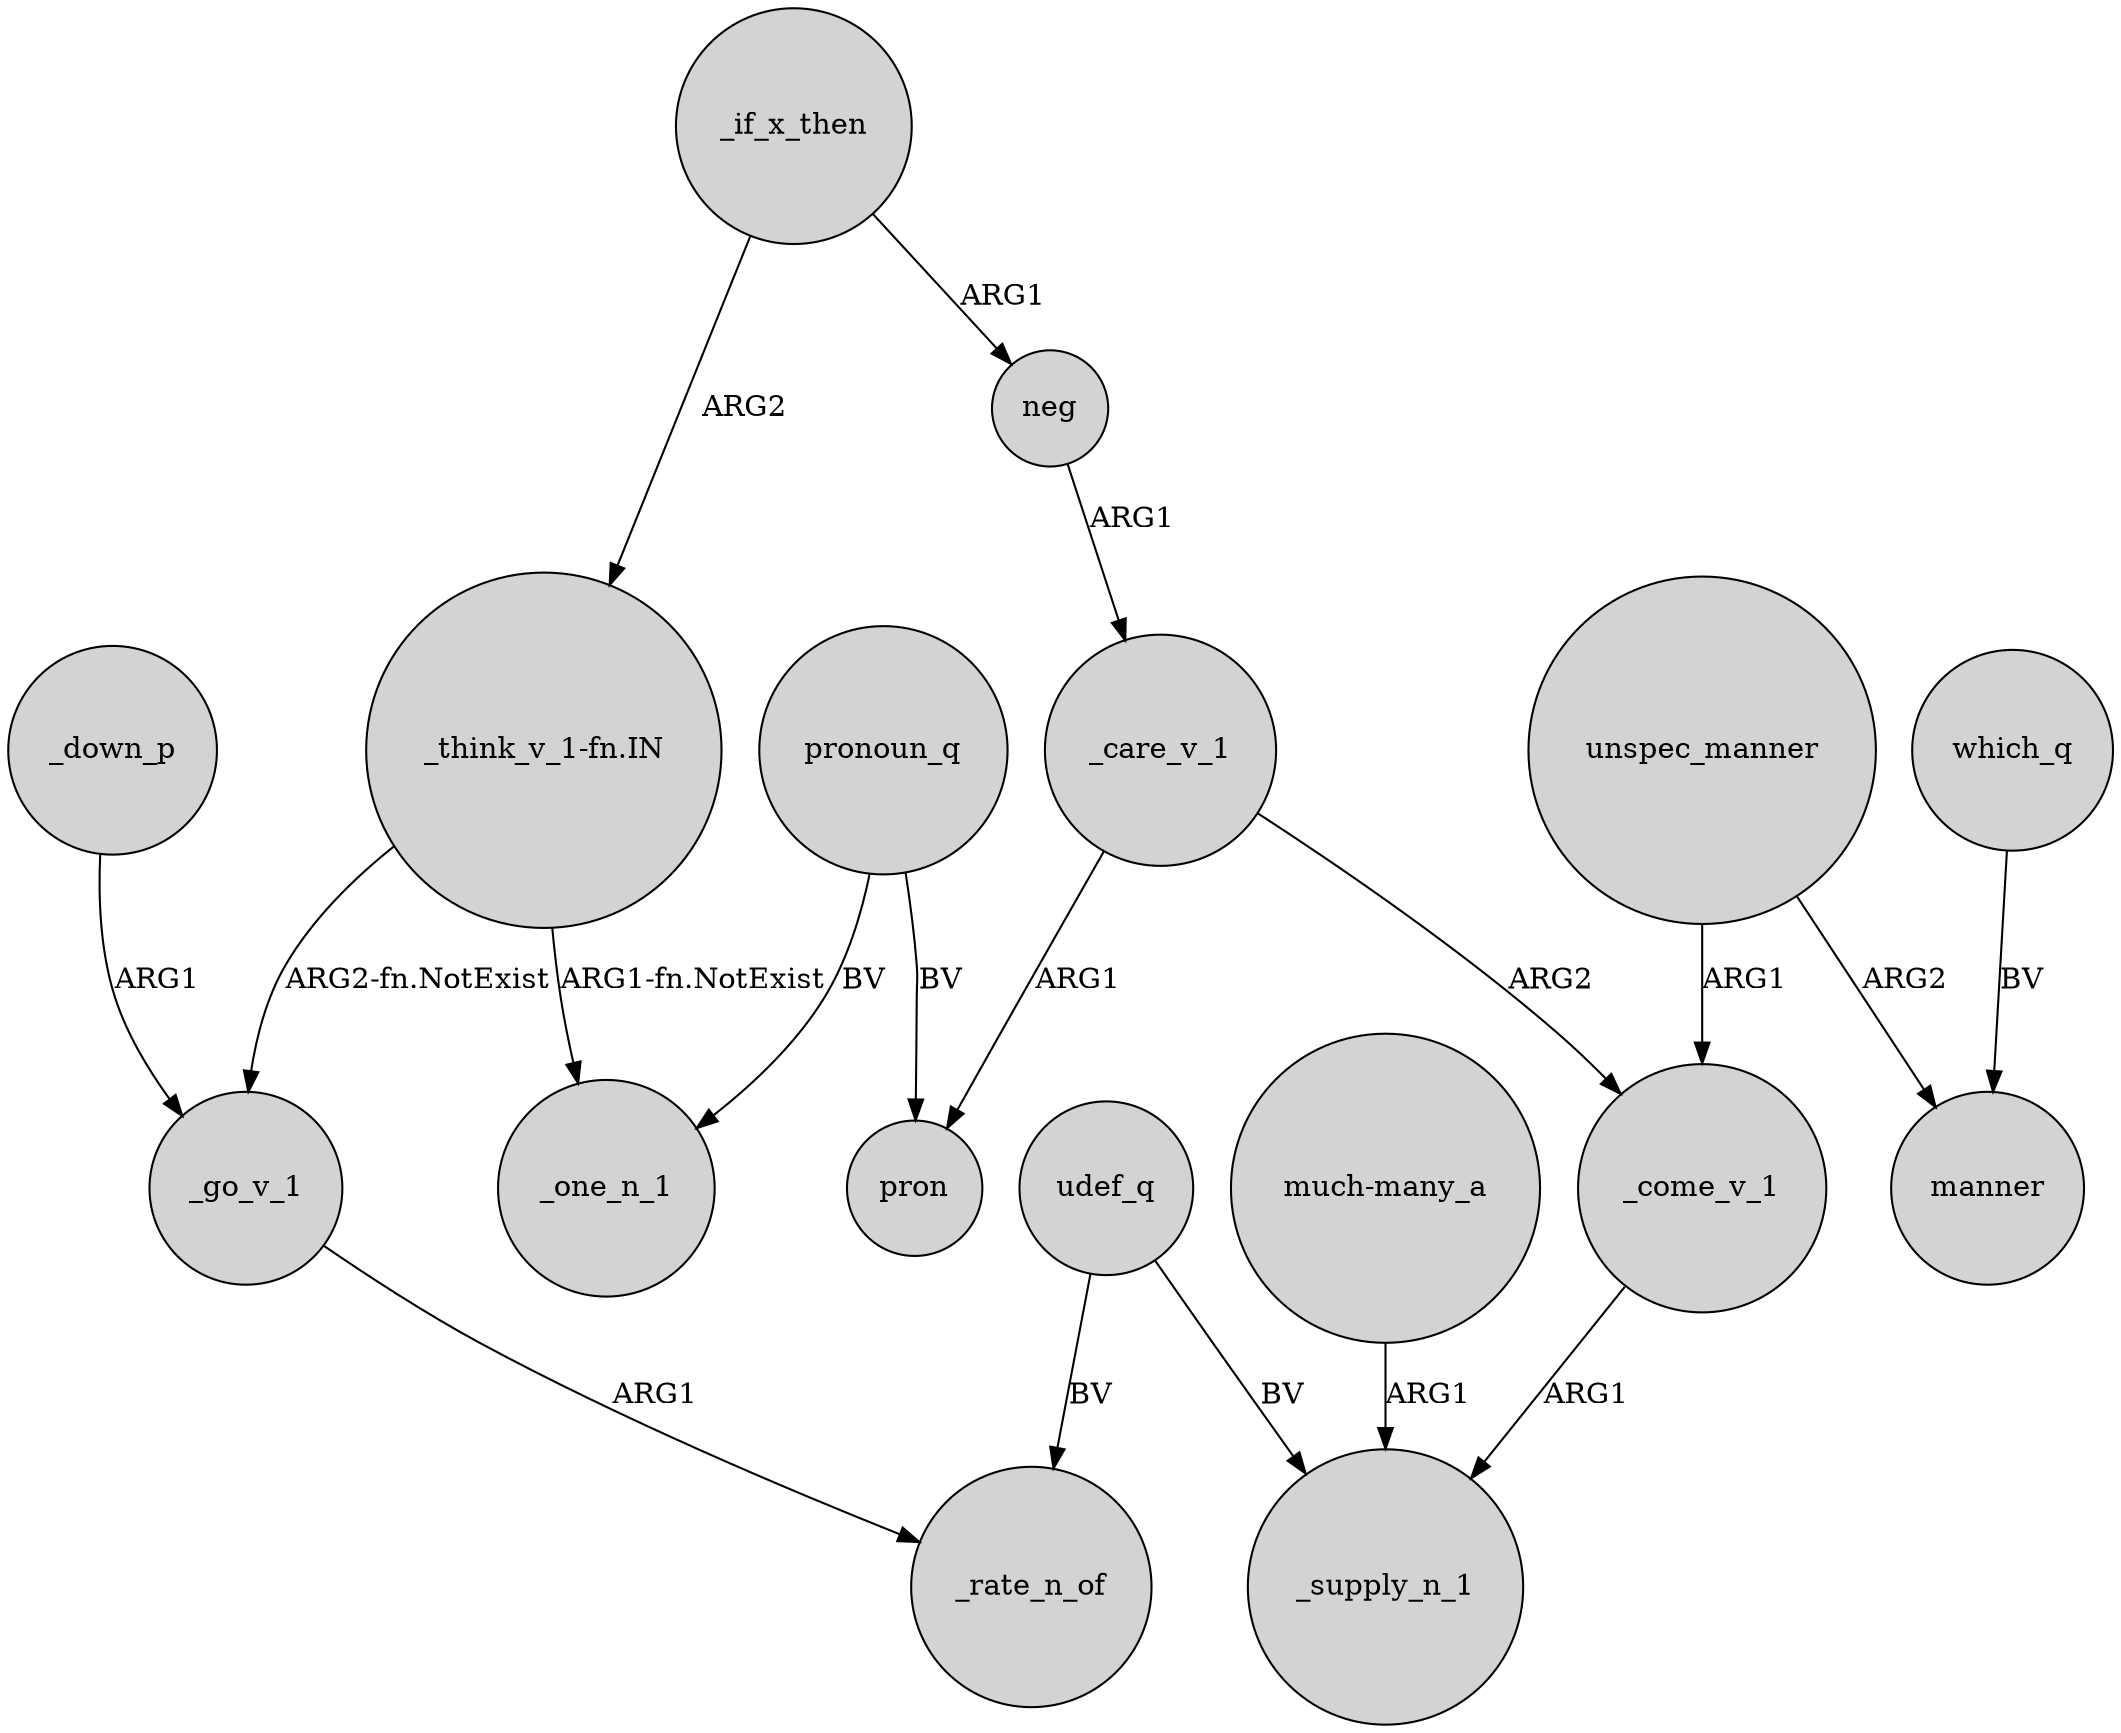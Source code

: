 digraph {
	node [shape=circle style=filled]
	neg -> _care_v_1 [label=ARG1]
	_come_v_1 -> _supply_n_1 [label=ARG1]
	"_think_v_1-fn.IN" -> _one_n_1 [label="ARG1-fn.NotExist"]
	_if_x_then -> "_think_v_1-fn.IN" [label=ARG2]
	udef_q -> _rate_n_of [label=BV]
	_if_x_then -> neg [label=ARG1]
	_care_v_1 -> pron [label=ARG1]
	which_q -> manner [label=BV]
	udef_q -> _supply_n_1 [label=BV]
	_down_p -> _go_v_1 [label=ARG1]
	_care_v_1 -> _come_v_1 [label=ARG2]
	unspec_manner -> manner [label=ARG2]
	"much-many_a" -> _supply_n_1 [label=ARG1]
	"_think_v_1-fn.IN" -> _go_v_1 [label="ARG2-fn.NotExist"]
	pronoun_q -> _one_n_1 [label=BV]
	_go_v_1 -> _rate_n_of [label=ARG1]
	unspec_manner -> _come_v_1 [label=ARG1]
	pronoun_q -> pron [label=BV]
}
